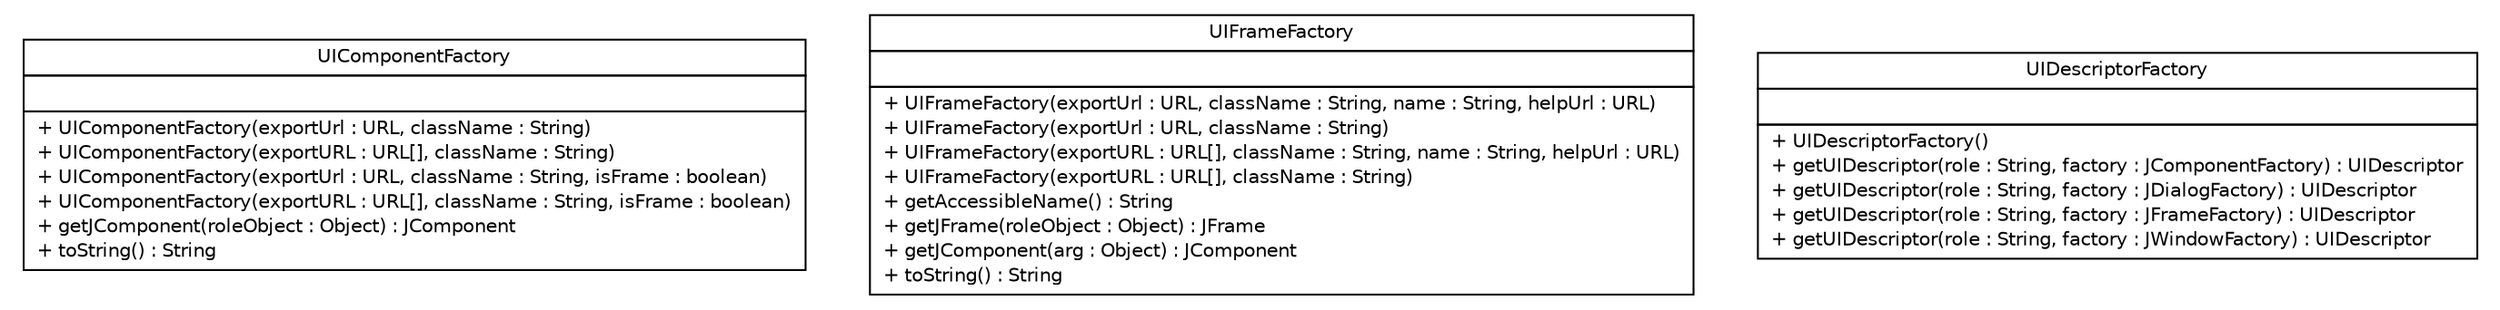 #!/usr/local/bin/dot
#
# Class diagram 
# Generated by UMLGraph version R5_6 (http://www.umlgraph.org/)
#

digraph G {
	edge [fontname="Helvetica",fontsize=10,labelfontname="Helvetica",labelfontsize=10];
	node [fontname="Helvetica",fontsize=10,shape=plaintext];
	nodesep=0.25;
	ranksep=0.5;
	// sorcer.ui.serviceui.UIComponentFactory
	c23532 [label=<<table title="sorcer.ui.serviceui.UIComponentFactory" border="0" cellborder="1" cellspacing="0" cellpadding="2" port="p" href="./UIComponentFactory.html">
		<tr><td><table border="0" cellspacing="0" cellpadding="1">
<tr><td align="center" balign="center"> UIComponentFactory </td></tr>
		</table></td></tr>
		<tr><td><table border="0" cellspacing="0" cellpadding="1">
<tr><td align="left" balign="left">  </td></tr>
		</table></td></tr>
		<tr><td><table border="0" cellspacing="0" cellpadding="1">
<tr><td align="left" balign="left"> + UIComponentFactory(exportUrl : URL, className : String) </td></tr>
<tr><td align="left" balign="left"> + UIComponentFactory(exportURL : URL[], className : String) </td></tr>
<tr><td align="left" balign="left"> + UIComponentFactory(exportUrl : URL, className : String, isFrame : boolean) </td></tr>
<tr><td align="left" balign="left"> + UIComponentFactory(exportURL : URL[], className : String, isFrame : boolean) </td></tr>
<tr><td align="left" balign="left"> + getJComponent(roleObject : Object) : JComponent </td></tr>
<tr><td align="left" balign="left"> + toString() : String </td></tr>
		</table></td></tr>
		</table>>, URL="./UIComponentFactory.html", fontname="Helvetica", fontcolor="black", fontsize=10.0];
	// sorcer.ui.serviceui.UIFrameFactory
	c23533 [label=<<table title="sorcer.ui.serviceui.UIFrameFactory" border="0" cellborder="1" cellspacing="0" cellpadding="2" port="p" href="./UIFrameFactory.html">
		<tr><td><table border="0" cellspacing="0" cellpadding="1">
<tr><td align="center" balign="center"> UIFrameFactory </td></tr>
		</table></td></tr>
		<tr><td><table border="0" cellspacing="0" cellpadding="1">
<tr><td align="left" balign="left">  </td></tr>
		</table></td></tr>
		<tr><td><table border="0" cellspacing="0" cellpadding="1">
<tr><td align="left" balign="left"> + UIFrameFactory(exportUrl : URL, className : String, name : String, helpUrl : URL) </td></tr>
<tr><td align="left" balign="left"> + UIFrameFactory(exportUrl : URL, className : String) </td></tr>
<tr><td align="left" balign="left"> + UIFrameFactory(exportURL : URL[], className : String, name : String, helpUrl : URL) </td></tr>
<tr><td align="left" balign="left"> + UIFrameFactory(exportURL : URL[], className : String) </td></tr>
<tr><td align="left" balign="left"> + getAccessibleName() : String </td></tr>
<tr><td align="left" balign="left"> + getJFrame(roleObject : Object) : JFrame </td></tr>
<tr><td align="left" balign="left"> + getJComponent(arg : Object) : JComponent </td></tr>
<tr><td align="left" balign="left"> + toString() : String </td></tr>
		</table></td></tr>
		</table>>, URL="./UIFrameFactory.html", fontname="Helvetica", fontcolor="black", fontsize=10.0];
	// sorcer.ui.serviceui.UIDescriptorFactory
	c23534 [label=<<table title="sorcer.ui.serviceui.UIDescriptorFactory" border="0" cellborder="1" cellspacing="0" cellpadding="2" port="p" href="./UIDescriptorFactory.html">
		<tr><td><table border="0" cellspacing="0" cellpadding="1">
<tr><td align="center" balign="center"> UIDescriptorFactory </td></tr>
		</table></td></tr>
		<tr><td><table border="0" cellspacing="0" cellpadding="1">
<tr><td align="left" balign="left">  </td></tr>
		</table></td></tr>
		<tr><td><table border="0" cellspacing="0" cellpadding="1">
<tr><td align="left" balign="left"> + UIDescriptorFactory() </td></tr>
<tr><td align="left" balign="left"> + getUIDescriptor(role : String, factory : JComponentFactory) : UIDescriptor </td></tr>
<tr><td align="left" balign="left"> + getUIDescriptor(role : String, factory : JDialogFactory) : UIDescriptor </td></tr>
<tr><td align="left" balign="left"> + getUIDescriptor(role : String, factory : JFrameFactory) : UIDescriptor </td></tr>
<tr><td align="left" balign="left"> + getUIDescriptor(role : String, factory : JWindowFactory) : UIDescriptor </td></tr>
		</table></td></tr>
		</table>>, URL="./UIDescriptorFactory.html", fontname="Helvetica", fontcolor="black", fontsize=10.0];
}


